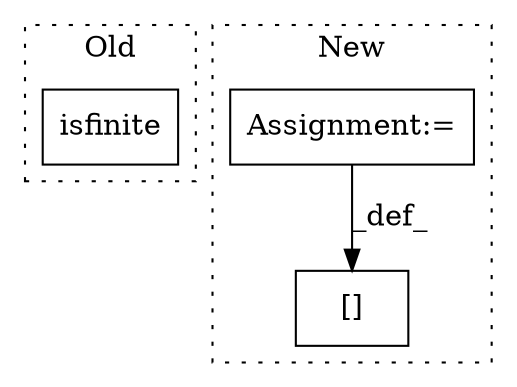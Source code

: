 digraph G {
subgraph cluster0 {
1 [label="isfinite" a="32" s="9350,9360" l="9,1" shape="box"];
label = "Old";
style="dotted";
}
subgraph cluster1 {
2 [label="[]" a="2" s="11565,11628" l="18,2" shape="box"];
3 [label="Assignment:=" a="7" s="11630" l="1" shape="box"];
label = "New";
style="dotted";
}
3 -> 2 [label="_def_"];
}